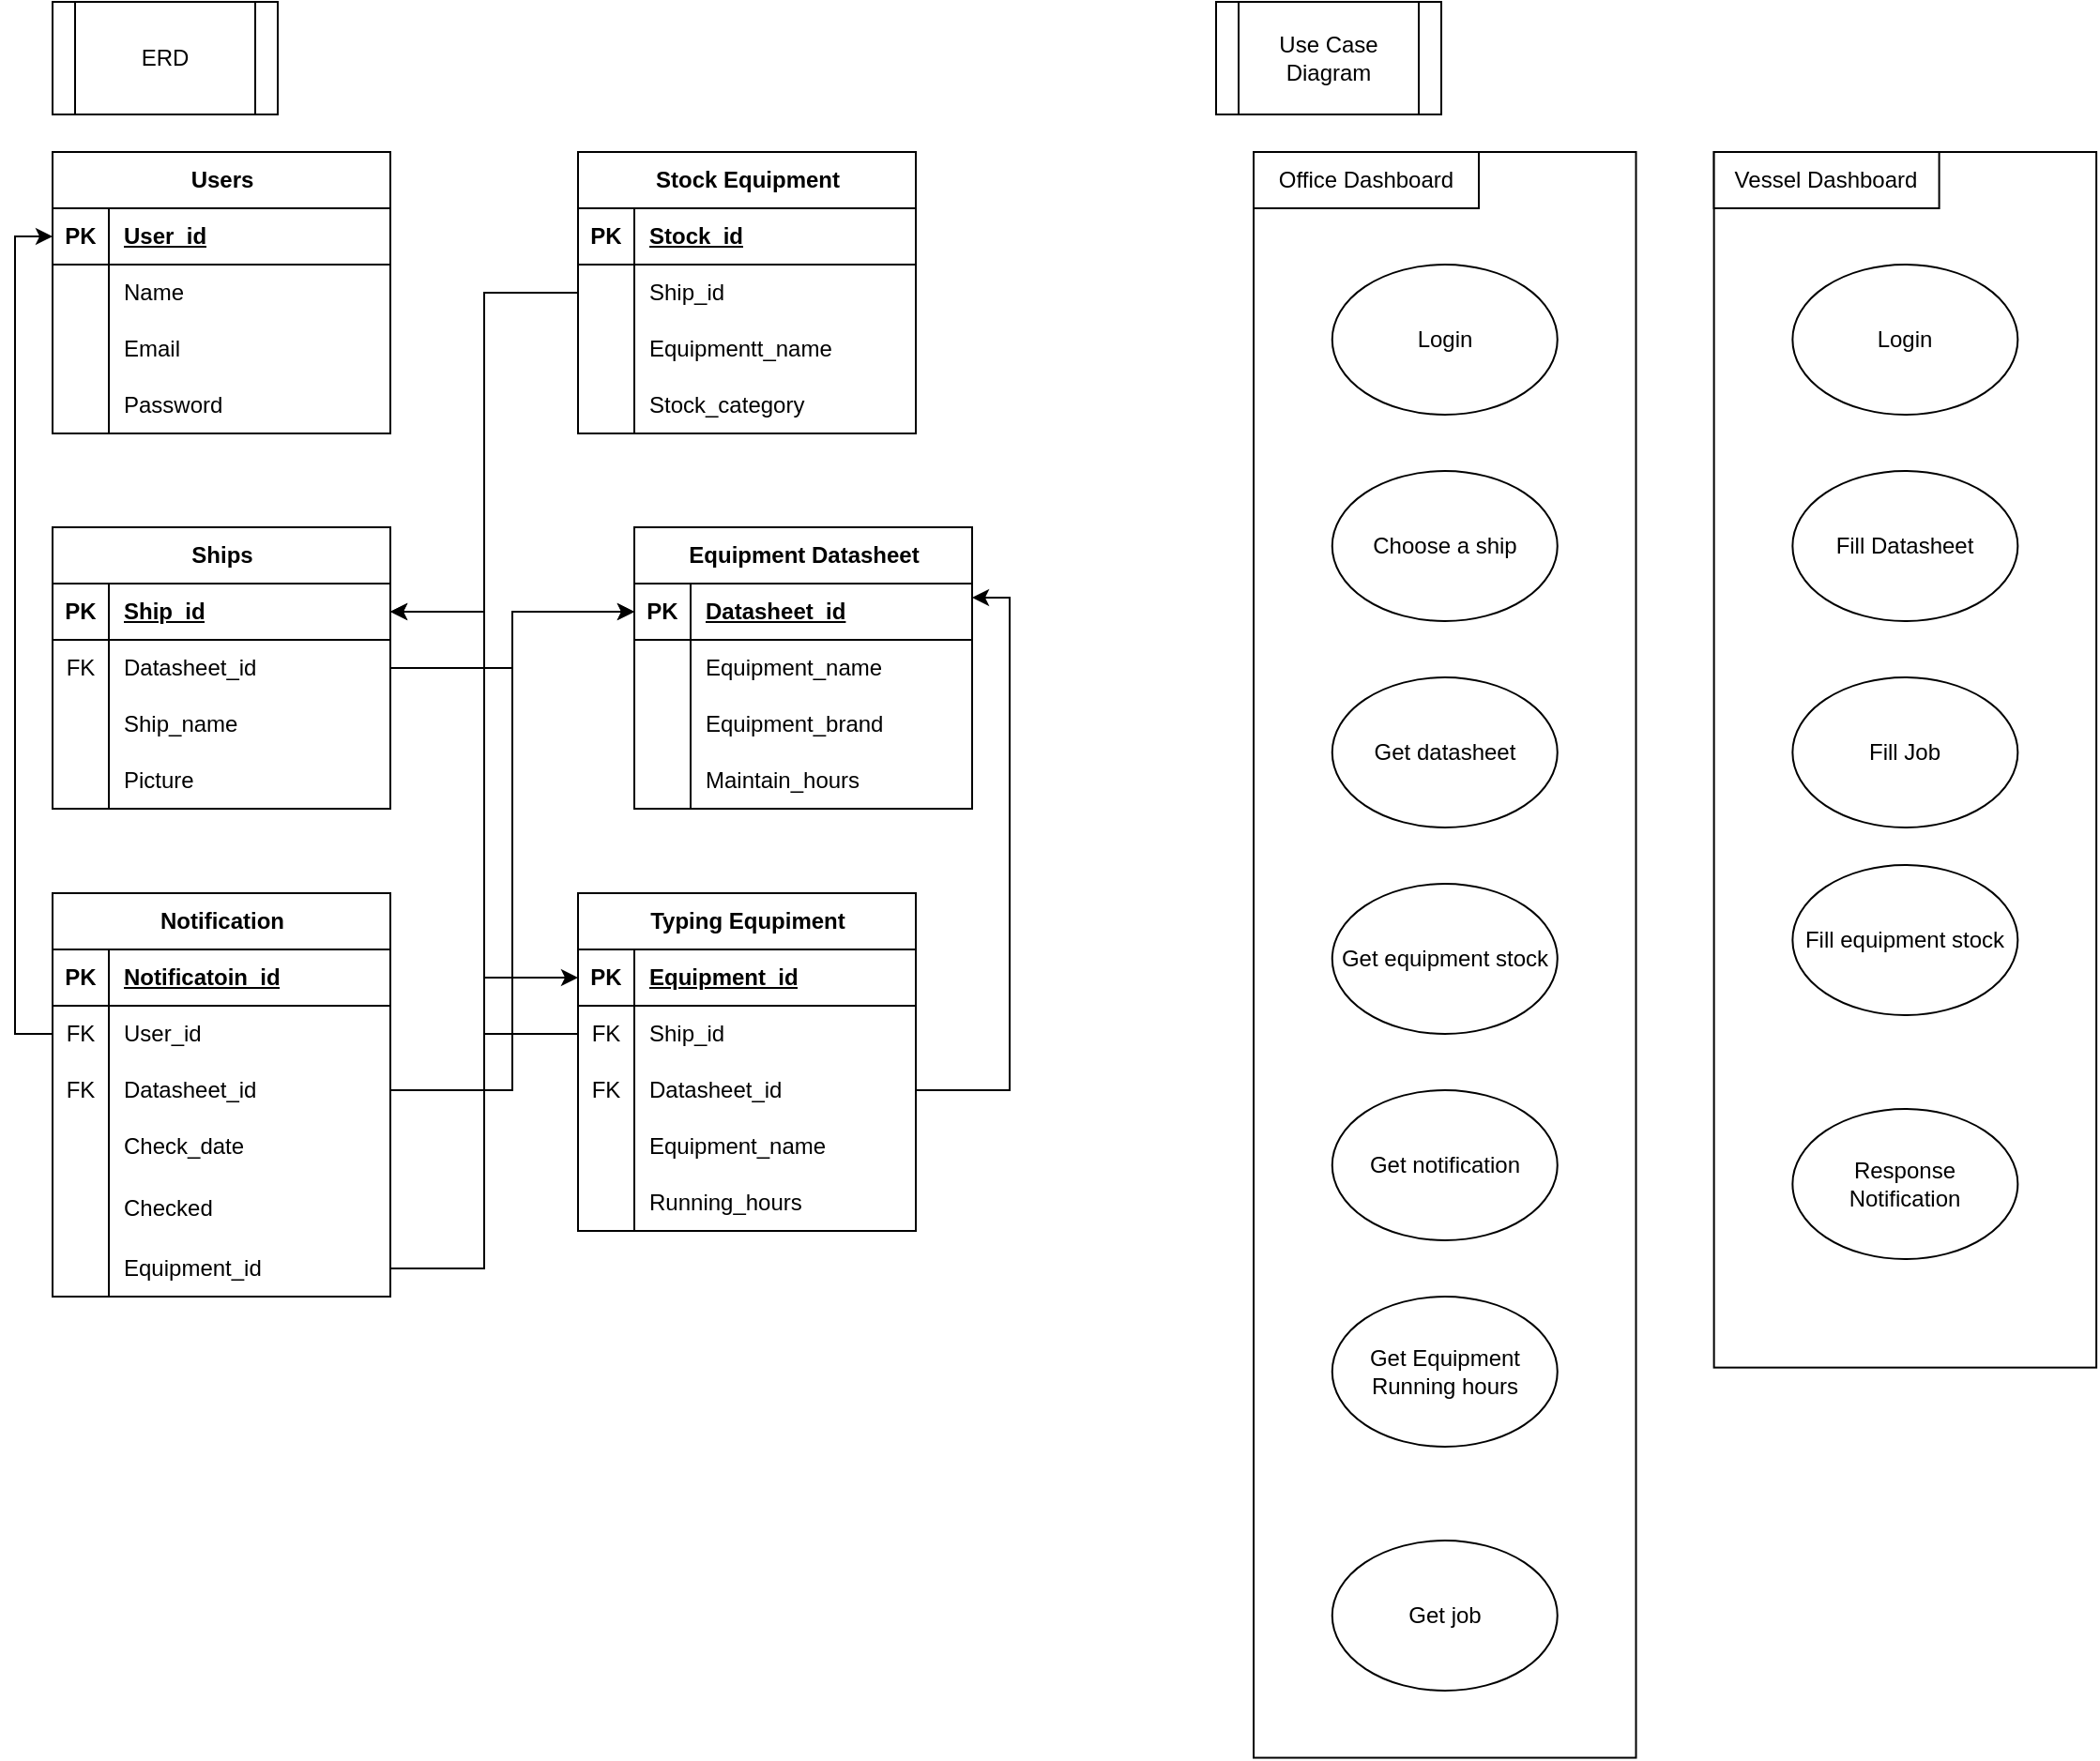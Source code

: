 <mxfile version="21.0.6" type="github">
  <diagram name="Page-1" id="IQjWWA55hHG1mAubiXNH">
    <mxGraphModel dx="1750" dy="955" grid="1" gridSize="10" guides="1" tooltips="1" connect="1" arrows="1" fold="1" page="1" pageScale="1" pageWidth="850" pageHeight="1100" math="0" shadow="0">
      <root>
        <mxCell id="0" />
        <mxCell id="1" parent="0" />
        <mxCell id="n0I2KeOokjYdzTyxzi5v-180" value="" style="rounded=0;whiteSpace=wrap;html=1;rotation=90;" vertex="1" parent="1">
          <mxGeometry x="394" y="406.01" width="855.77" height="203.75" as="geometry" />
        </mxCell>
        <mxCell id="n0I2KeOokjYdzTyxzi5v-2" value="Equipment Datasheet" style="shape=table;startSize=30;container=1;collapsible=1;childLayout=tableLayout;fixedRows=1;rowLines=0;fontStyle=1;align=center;resizeLast=1;html=1;" vertex="1" parent="1">
          <mxGeometry x="390" y="280" width="180" height="150" as="geometry" />
        </mxCell>
        <mxCell id="n0I2KeOokjYdzTyxzi5v-3" value="" style="shape=tableRow;horizontal=0;startSize=0;swimlaneHead=0;swimlaneBody=0;fillColor=none;collapsible=0;dropTarget=0;points=[[0,0.5],[1,0.5]];portConstraint=eastwest;top=0;left=0;right=0;bottom=1;" vertex="1" parent="n0I2KeOokjYdzTyxzi5v-2">
          <mxGeometry y="30" width="180" height="30" as="geometry" />
        </mxCell>
        <mxCell id="n0I2KeOokjYdzTyxzi5v-4" value="PK" style="shape=partialRectangle;connectable=0;fillColor=none;top=0;left=0;bottom=0;right=0;fontStyle=1;overflow=hidden;whiteSpace=wrap;html=1;" vertex="1" parent="n0I2KeOokjYdzTyxzi5v-3">
          <mxGeometry width="30" height="30" as="geometry">
            <mxRectangle width="30" height="30" as="alternateBounds" />
          </mxGeometry>
        </mxCell>
        <mxCell id="n0I2KeOokjYdzTyxzi5v-5" value="Datasheet_id" style="shape=partialRectangle;connectable=0;fillColor=none;top=0;left=0;bottom=0;right=0;align=left;spacingLeft=6;fontStyle=5;overflow=hidden;whiteSpace=wrap;html=1;" vertex="1" parent="n0I2KeOokjYdzTyxzi5v-3">
          <mxGeometry x="30" width="150" height="30" as="geometry">
            <mxRectangle width="150" height="30" as="alternateBounds" />
          </mxGeometry>
        </mxCell>
        <mxCell id="n0I2KeOokjYdzTyxzi5v-9" value="" style="shape=tableRow;horizontal=0;startSize=0;swimlaneHead=0;swimlaneBody=0;fillColor=none;collapsible=0;dropTarget=0;points=[[0,0.5],[1,0.5]];portConstraint=eastwest;top=0;left=0;right=0;bottom=0;" vertex="1" parent="n0I2KeOokjYdzTyxzi5v-2">
          <mxGeometry y="60" width="180" height="30" as="geometry" />
        </mxCell>
        <mxCell id="n0I2KeOokjYdzTyxzi5v-10" value="" style="shape=partialRectangle;connectable=0;fillColor=none;top=0;left=0;bottom=0;right=0;editable=1;overflow=hidden;whiteSpace=wrap;html=1;" vertex="1" parent="n0I2KeOokjYdzTyxzi5v-9">
          <mxGeometry width="30" height="30" as="geometry">
            <mxRectangle width="30" height="30" as="alternateBounds" />
          </mxGeometry>
        </mxCell>
        <mxCell id="n0I2KeOokjYdzTyxzi5v-11" value="Equipment_name" style="shape=partialRectangle;connectable=0;fillColor=none;top=0;left=0;bottom=0;right=0;align=left;spacingLeft=6;overflow=hidden;whiteSpace=wrap;html=1;" vertex="1" parent="n0I2KeOokjYdzTyxzi5v-9">
          <mxGeometry x="30" width="150" height="30" as="geometry">
            <mxRectangle width="150" height="30" as="alternateBounds" />
          </mxGeometry>
        </mxCell>
        <mxCell id="n0I2KeOokjYdzTyxzi5v-6" value="" style="shape=tableRow;horizontal=0;startSize=0;swimlaneHead=0;swimlaneBody=0;fillColor=none;collapsible=0;dropTarget=0;points=[[0,0.5],[1,0.5]];portConstraint=eastwest;top=0;left=0;right=0;bottom=0;" vertex="1" parent="n0I2KeOokjYdzTyxzi5v-2">
          <mxGeometry y="90" width="180" height="30" as="geometry" />
        </mxCell>
        <mxCell id="n0I2KeOokjYdzTyxzi5v-7" value="" style="shape=partialRectangle;connectable=0;fillColor=none;top=0;left=0;bottom=0;right=0;editable=1;overflow=hidden;whiteSpace=wrap;html=1;" vertex="1" parent="n0I2KeOokjYdzTyxzi5v-6">
          <mxGeometry width="30" height="30" as="geometry">
            <mxRectangle width="30" height="30" as="alternateBounds" />
          </mxGeometry>
        </mxCell>
        <mxCell id="n0I2KeOokjYdzTyxzi5v-8" value="Equipment_brand" style="shape=partialRectangle;connectable=0;fillColor=none;top=0;left=0;bottom=0;right=0;align=left;spacingLeft=6;overflow=hidden;whiteSpace=wrap;html=1;" vertex="1" parent="n0I2KeOokjYdzTyxzi5v-6">
          <mxGeometry x="30" width="150" height="30" as="geometry">
            <mxRectangle width="150" height="30" as="alternateBounds" />
          </mxGeometry>
        </mxCell>
        <mxCell id="n0I2KeOokjYdzTyxzi5v-12" value="" style="shape=tableRow;horizontal=0;startSize=0;swimlaneHead=0;swimlaneBody=0;fillColor=none;collapsible=0;dropTarget=0;points=[[0,0.5],[1,0.5]];portConstraint=eastwest;top=0;left=0;right=0;bottom=0;" vertex="1" parent="n0I2KeOokjYdzTyxzi5v-2">
          <mxGeometry y="120" width="180" height="30" as="geometry" />
        </mxCell>
        <mxCell id="n0I2KeOokjYdzTyxzi5v-13" value="" style="shape=partialRectangle;connectable=0;fillColor=none;top=0;left=0;bottom=0;right=0;editable=1;overflow=hidden;whiteSpace=wrap;html=1;" vertex="1" parent="n0I2KeOokjYdzTyxzi5v-12">
          <mxGeometry width="30" height="30" as="geometry">
            <mxRectangle width="30" height="30" as="alternateBounds" />
          </mxGeometry>
        </mxCell>
        <mxCell id="n0I2KeOokjYdzTyxzi5v-14" value="Maintain_hours" style="shape=partialRectangle;connectable=0;fillColor=none;top=0;left=0;bottom=0;right=0;align=left;spacingLeft=6;overflow=hidden;whiteSpace=wrap;html=1;" vertex="1" parent="n0I2KeOokjYdzTyxzi5v-12">
          <mxGeometry x="30" width="150" height="30" as="geometry">
            <mxRectangle width="150" height="30" as="alternateBounds" />
          </mxGeometry>
        </mxCell>
        <mxCell id="n0I2KeOokjYdzTyxzi5v-15" value="Users" style="shape=table;startSize=30;container=1;collapsible=1;childLayout=tableLayout;fixedRows=1;rowLines=0;fontStyle=1;align=center;resizeLast=1;html=1;" vertex="1" parent="1">
          <mxGeometry x="80" y="80" width="180" height="150" as="geometry" />
        </mxCell>
        <mxCell id="n0I2KeOokjYdzTyxzi5v-16" value="" style="shape=tableRow;horizontal=0;startSize=0;swimlaneHead=0;swimlaneBody=0;fillColor=none;collapsible=0;dropTarget=0;points=[[0,0.5],[1,0.5]];portConstraint=eastwest;top=0;left=0;right=0;bottom=1;" vertex="1" parent="n0I2KeOokjYdzTyxzi5v-15">
          <mxGeometry y="30" width="180" height="30" as="geometry" />
        </mxCell>
        <mxCell id="n0I2KeOokjYdzTyxzi5v-17" value="PK" style="shape=partialRectangle;connectable=0;fillColor=none;top=0;left=0;bottom=0;right=0;fontStyle=1;overflow=hidden;whiteSpace=wrap;html=1;" vertex="1" parent="n0I2KeOokjYdzTyxzi5v-16">
          <mxGeometry width="30" height="30" as="geometry">
            <mxRectangle width="30" height="30" as="alternateBounds" />
          </mxGeometry>
        </mxCell>
        <mxCell id="n0I2KeOokjYdzTyxzi5v-18" value="User_id" style="shape=partialRectangle;connectable=0;fillColor=none;top=0;left=0;bottom=0;right=0;align=left;spacingLeft=6;fontStyle=5;overflow=hidden;whiteSpace=wrap;html=1;" vertex="1" parent="n0I2KeOokjYdzTyxzi5v-16">
          <mxGeometry x="30" width="150" height="30" as="geometry">
            <mxRectangle width="150" height="30" as="alternateBounds" />
          </mxGeometry>
        </mxCell>
        <mxCell id="n0I2KeOokjYdzTyxzi5v-19" value="" style="shape=tableRow;horizontal=0;startSize=0;swimlaneHead=0;swimlaneBody=0;fillColor=none;collapsible=0;dropTarget=0;points=[[0,0.5],[1,0.5]];portConstraint=eastwest;top=0;left=0;right=0;bottom=0;" vertex="1" parent="n0I2KeOokjYdzTyxzi5v-15">
          <mxGeometry y="60" width="180" height="30" as="geometry" />
        </mxCell>
        <mxCell id="n0I2KeOokjYdzTyxzi5v-20" value="" style="shape=partialRectangle;connectable=0;fillColor=none;top=0;left=0;bottom=0;right=0;editable=1;overflow=hidden;whiteSpace=wrap;html=1;" vertex="1" parent="n0I2KeOokjYdzTyxzi5v-19">
          <mxGeometry width="30" height="30" as="geometry">
            <mxRectangle width="30" height="30" as="alternateBounds" />
          </mxGeometry>
        </mxCell>
        <mxCell id="n0I2KeOokjYdzTyxzi5v-21" value="Name" style="shape=partialRectangle;connectable=0;fillColor=none;top=0;left=0;bottom=0;right=0;align=left;spacingLeft=6;overflow=hidden;whiteSpace=wrap;html=1;" vertex="1" parent="n0I2KeOokjYdzTyxzi5v-19">
          <mxGeometry x="30" width="150" height="30" as="geometry">
            <mxRectangle width="150" height="30" as="alternateBounds" />
          </mxGeometry>
        </mxCell>
        <mxCell id="n0I2KeOokjYdzTyxzi5v-22" value="" style="shape=tableRow;horizontal=0;startSize=0;swimlaneHead=0;swimlaneBody=0;fillColor=none;collapsible=0;dropTarget=0;points=[[0,0.5],[1,0.5]];portConstraint=eastwest;top=0;left=0;right=0;bottom=0;" vertex="1" parent="n0I2KeOokjYdzTyxzi5v-15">
          <mxGeometry y="90" width="180" height="30" as="geometry" />
        </mxCell>
        <mxCell id="n0I2KeOokjYdzTyxzi5v-23" value="" style="shape=partialRectangle;connectable=0;fillColor=none;top=0;left=0;bottom=0;right=0;editable=1;overflow=hidden;whiteSpace=wrap;html=1;" vertex="1" parent="n0I2KeOokjYdzTyxzi5v-22">
          <mxGeometry width="30" height="30" as="geometry">
            <mxRectangle width="30" height="30" as="alternateBounds" />
          </mxGeometry>
        </mxCell>
        <mxCell id="n0I2KeOokjYdzTyxzi5v-24" value="Email" style="shape=partialRectangle;connectable=0;fillColor=none;top=0;left=0;bottom=0;right=0;align=left;spacingLeft=6;overflow=hidden;whiteSpace=wrap;html=1;" vertex="1" parent="n0I2KeOokjYdzTyxzi5v-22">
          <mxGeometry x="30" width="150" height="30" as="geometry">
            <mxRectangle width="150" height="30" as="alternateBounds" />
          </mxGeometry>
        </mxCell>
        <mxCell id="n0I2KeOokjYdzTyxzi5v-25" value="" style="shape=tableRow;horizontal=0;startSize=0;swimlaneHead=0;swimlaneBody=0;fillColor=none;collapsible=0;dropTarget=0;points=[[0,0.5],[1,0.5]];portConstraint=eastwest;top=0;left=0;right=0;bottom=0;" vertex="1" parent="n0I2KeOokjYdzTyxzi5v-15">
          <mxGeometry y="120" width="180" height="30" as="geometry" />
        </mxCell>
        <mxCell id="n0I2KeOokjYdzTyxzi5v-26" value="" style="shape=partialRectangle;connectable=0;fillColor=none;top=0;left=0;bottom=0;right=0;editable=1;overflow=hidden;whiteSpace=wrap;html=1;" vertex="1" parent="n0I2KeOokjYdzTyxzi5v-25">
          <mxGeometry width="30" height="30" as="geometry">
            <mxRectangle width="30" height="30" as="alternateBounds" />
          </mxGeometry>
        </mxCell>
        <mxCell id="n0I2KeOokjYdzTyxzi5v-27" value="Password" style="shape=partialRectangle;connectable=0;fillColor=none;top=0;left=0;bottom=0;right=0;align=left;spacingLeft=6;overflow=hidden;whiteSpace=wrap;html=1;" vertex="1" parent="n0I2KeOokjYdzTyxzi5v-25">
          <mxGeometry x="30" width="150" height="30" as="geometry">
            <mxRectangle width="150" height="30" as="alternateBounds" />
          </mxGeometry>
        </mxCell>
        <mxCell id="n0I2KeOokjYdzTyxzi5v-28" value="Ships" style="shape=table;startSize=30;container=1;collapsible=1;childLayout=tableLayout;fixedRows=1;rowLines=0;fontStyle=1;align=center;resizeLast=1;html=1;" vertex="1" parent="1">
          <mxGeometry x="80" y="280" width="180" height="150" as="geometry" />
        </mxCell>
        <mxCell id="n0I2KeOokjYdzTyxzi5v-29" value="" style="shape=tableRow;horizontal=0;startSize=0;swimlaneHead=0;swimlaneBody=0;fillColor=none;collapsible=0;dropTarget=0;points=[[0,0.5],[1,0.5]];portConstraint=eastwest;top=0;left=0;right=0;bottom=1;" vertex="1" parent="n0I2KeOokjYdzTyxzi5v-28">
          <mxGeometry y="30" width="180" height="30" as="geometry" />
        </mxCell>
        <mxCell id="n0I2KeOokjYdzTyxzi5v-30" value="PK" style="shape=partialRectangle;connectable=0;fillColor=none;top=0;left=0;bottom=0;right=0;fontStyle=1;overflow=hidden;whiteSpace=wrap;html=1;" vertex="1" parent="n0I2KeOokjYdzTyxzi5v-29">
          <mxGeometry width="30" height="30" as="geometry">
            <mxRectangle width="30" height="30" as="alternateBounds" />
          </mxGeometry>
        </mxCell>
        <mxCell id="n0I2KeOokjYdzTyxzi5v-31" value="Ship_id" style="shape=partialRectangle;connectable=0;fillColor=none;top=0;left=0;bottom=0;right=0;align=left;spacingLeft=6;fontStyle=5;overflow=hidden;whiteSpace=wrap;html=1;" vertex="1" parent="n0I2KeOokjYdzTyxzi5v-29">
          <mxGeometry x="30" width="150" height="30" as="geometry">
            <mxRectangle width="150" height="30" as="alternateBounds" />
          </mxGeometry>
        </mxCell>
        <mxCell id="n0I2KeOokjYdzTyxzi5v-35" value="" style="shape=tableRow;horizontal=0;startSize=0;swimlaneHead=0;swimlaneBody=0;fillColor=none;collapsible=0;dropTarget=0;points=[[0,0.5],[1,0.5]];portConstraint=eastwest;top=0;left=0;right=0;bottom=0;" vertex="1" parent="n0I2KeOokjYdzTyxzi5v-28">
          <mxGeometry y="60" width="180" height="30" as="geometry" />
        </mxCell>
        <mxCell id="n0I2KeOokjYdzTyxzi5v-36" value="FK" style="shape=partialRectangle;connectable=0;fillColor=none;top=0;left=0;bottom=0;right=0;editable=1;overflow=hidden;whiteSpace=wrap;html=1;" vertex="1" parent="n0I2KeOokjYdzTyxzi5v-35">
          <mxGeometry width="30" height="30" as="geometry">
            <mxRectangle width="30" height="30" as="alternateBounds" />
          </mxGeometry>
        </mxCell>
        <mxCell id="n0I2KeOokjYdzTyxzi5v-37" value="Datasheet_id" style="shape=partialRectangle;connectable=0;fillColor=none;top=0;left=0;bottom=0;right=0;align=left;spacingLeft=6;overflow=hidden;whiteSpace=wrap;html=1;" vertex="1" parent="n0I2KeOokjYdzTyxzi5v-35">
          <mxGeometry x="30" width="150" height="30" as="geometry">
            <mxRectangle width="150" height="30" as="alternateBounds" />
          </mxGeometry>
        </mxCell>
        <mxCell id="n0I2KeOokjYdzTyxzi5v-32" value="" style="shape=tableRow;horizontal=0;startSize=0;swimlaneHead=0;swimlaneBody=0;fillColor=none;collapsible=0;dropTarget=0;points=[[0,0.5],[1,0.5]];portConstraint=eastwest;top=0;left=0;right=0;bottom=0;" vertex="1" parent="n0I2KeOokjYdzTyxzi5v-28">
          <mxGeometry y="90" width="180" height="30" as="geometry" />
        </mxCell>
        <mxCell id="n0I2KeOokjYdzTyxzi5v-33" value="" style="shape=partialRectangle;connectable=0;fillColor=none;top=0;left=0;bottom=0;right=0;editable=1;overflow=hidden;whiteSpace=wrap;html=1;" vertex="1" parent="n0I2KeOokjYdzTyxzi5v-32">
          <mxGeometry width="30" height="30" as="geometry">
            <mxRectangle width="30" height="30" as="alternateBounds" />
          </mxGeometry>
        </mxCell>
        <mxCell id="n0I2KeOokjYdzTyxzi5v-34" value="Ship_name" style="shape=partialRectangle;connectable=0;fillColor=none;top=0;left=0;bottom=0;right=0;align=left;spacingLeft=6;overflow=hidden;whiteSpace=wrap;html=1;" vertex="1" parent="n0I2KeOokjYdzTyxzi5v-32">
          <mxGeometry x="30" width="150" height="30" as="geometry">
            <mxRectangle width="150" height="30" as="alternateBounds" />
          </mxGeometry>
        </mxCell>
        <mxCell id="n0I2KeOokjYdzTyxzi5v-38" value="" style="shape=tableRow;horizontal=0;startSize=0;swimlaneHead=0;swimlaneBody=0;fillColor=none;collapsible=0;dropTarget=0;points=[[0,0.5],[1,0.5]];portConstraint=eastwest;top=0;left=0;right=0;bottom=0;" vertex="1" parent="n0I2KeOokjYdzTyxzi5v-28">
          <mxGeometry y="120" width="180" height="30" as="geometry" />
        </mxCell>
        <mxCell id="n0I2KeOokjYdzTyxzi5v-39" value="" style="shape=partialRectangle;connectable=0;fillColor=none;top=0;left=0;bottom=0;right=0;editable=1;overflow=hidden;whiteSpace=wrap;html=1;" vertex="1" parent="n0I2KeOokjYdzTyxzi5v-38">
          <mxGeometry width="30" height="30" as="geometry">
            <mxRectangle width="30" height="30" as="alternateBounds" />
          </mxGeometry>
        </mxCell>
        <mxCell id="n0I2KeOokjYdzTyxzi5v-40" value="Picture" style="shape=partialRectangle;connectable=0;fillColor=none;top=0;left=0;bottom=0;right=0;align=left;spacingLeft=6;overflow=hidden;whiteSpace=wrap;html=1;" vertex="1" parent="n0I2KeOokjYdzTyxzi5v-38">
          <mxGeometry x="30" width="150" height="30" as="geometry">
            <mxRectangle width="150" height="30" as="alternateBounds" />
          </mxGeometry>
        </mxCell>
        <mxCell id="n0I2KeOokjYdzTyxzi5v-41" value="Stock Equipment" style="shape=table;startSize=30;container=1;collapsible=1;childLayout=tableLayout;fixedRows=1;rowLines=0;fontStyle=1;align=center;resizeLast=1;html=1;" vertex="1" parent="1">
          <mxGeometry x="360" y="80" width="180" height="150" as="geometry" />
        </mxCell>
        <mxCell id="n0I2KeOokjYdzTyxzi5v-42" value="" style="shape=tableRow;horizontal=0;startSize=0;swimlaneHead=0;swimlaneBody=0;fillColor=none;collapsible=0;dropTarget=0;points=[[0,0.5],[1,0.5]];portConstraint=eastwest;top=0;left=0;right=0;bottom=1;" vertex="1" parent="n0I2KeOokjYdzTyxzi5v-41">
          <mxGeometry y="30" width="180" height="30" as="geometry" />
        </mxCell>
        <mxCell id="n0I2KeOokjYdzTyxzi5v-43" value="PK" style="shape=partialRectangle;connectable=0;fillColor=none;top=0;left=0;bottom=0;right=0;fontStyle=1;overflow=hidden;whiteSpace=wrap;html=1;" vertex="1" parent="n0I2KeOokjYdzTyxzi5v-42">
          <mxGeometry width="30" height="30" as="geometry">
            <mxRectangle width="30" height="30" as="alternateBounds" />
          </mxGeometry>
        </mxCell>
        <mxCell id="n0I2KeOokjYdzTyxzi5v-44" value="Stock_id" style="shape=partialRectangle;connectable=0;fillColor=none;top=0;left=0;bottom=0;right=0;align=left;spacingLeft=6;fontStyle=5;overflow=hidden;whiteSpace=wrap;html=1;" vertex="1" parent="n0I2KeOokjYdzTyxzi5v-42">
          <mxGeometry x="30" width="150" height="30" as="geometry">
            <mxRectangle width="150" height="30" as="alternateBounds" />
          </mxGeometry>
        </mxCell>
        <mxCell id="n0I2KeOokjYdzTyxzi5v-45" value="" style="shape=tableRow;horizontal=0;startSize=0;swimlaneHead=0;swimlaneBody=0;fillColor=none;collapsible=0;dropTarget=0;points=[[0,0.5],[1,0.5]];portConstraint=eastwest;top=0;left=0;right=0;bottom=0;" vertex="1" parent="n0I2KeOokjYdzTyxzi5v-41">
          <mxGeometry y="60" width="180" height="30" as="geometry" />
        </mxCell>
        <mxCell id="n0I2KeOokjYdzTyxzi5v-46" value="" style="shape=partialRectangle;connectable=0;fillColor=none;top=0;left=0;bottom=0;right=0;editable=1;overflow=hidden;whiteSpace=wrap;html=1;" vertex="1" parent="n0I2KeOokjYdzTyxzi5v-45">
          <mxGeometry width="30" height="30" as="geometry">
            <mxRectangle width="30" height="30" as="alternateBounds" />
          </mxGeometry>
        </mxCell>
        <mxCell id="n0I2KeOokjYdzTyxzi5v-47" value="Ship_id" style="shape=partialRectangle;connectable=0;fillColor=none;top=0;left=0;bottom=0;right=0;align=left;spacingLeft=6;overflow=hidden;whiteSpace=wrap;html=1;" vertex="1" parent="n0I2KeOokjYdzTyxzi5v-45">
          <mxGeometry x="30" width="150" height="30" as="geometry">
            <mxRectangle width="150" height="30" as="alternateBounds" />
          </mxGeometry>
        </mxCell>
        <mxCell id="n0I2KeOokjYdzTyxzi5v-48" value="" style="shape=tableRow;horizontal=0;startSize=0;swimlaneHead=0;swimlaneBody=0;fillColor=none;collapsible=0;dropTarget=0;points=[[0,0.5],[1,0.5]];portConstraint=eastwest;top=0;left=0;right=0;bottom=0;" vertex="1" parent="n0I2KeOokjYdzTyxzi5v-41">
          <mxGeometry y="90" width="180" height="30" as="geometry" />
        </mxCell>
        <mxCell id="n0I2KeOokjYdzTyxzi5v-49" value="" style="shape=partialRectangle;connectable=0;fillColor=none;top=0;left=0;bottom=0;right=0;editable=1;overflow=hidden;whiteSpace=wrap;html=1;" vertex="1" parent="n0I2KeOokjYdzTyxzi5v-48">
          <mxGeometry width="30" height="30" as="geometry">
            <mxRectangle width="30" height="30" as="alternateBounds" />
          </mxGeometry>
        </mxCell>
        <mxCell id="n0I2KeOokjYdzTyxzi5v-50" value="Equipmentt_name" style="shape=partialRectangle;connectable=0;fillColor=none;top=0;left=0;bottom=0;right=0;align=left;spacingLeft=6;overflow=hidden;whiteSpace=wrap;html=1;" vertex="1" parent="n0I2KeOokjYdzTyxzi5v-48">
          <mxGeometry x="30" width="150" height="30" as="geometry">
            <mxRectangle width="150" height="30" as="alternateBounds" />
          </mxGeometry>
        </mxCell>
        <mxCell id="n0I2KeOokjYdzTyxzi5v-51" value="" style="shape=tableRow;horizontal=0;startSize=0;swimlaneHead=0;swimlaneBody=0;fillColor=none;collapsible=0;dropTarget=0;points=[[0,0.5],[1,0.5]];portConstraint=eastwest;top=0;left=0;right=0;bottom=0;" vertex="1" parent="n0I2KeOokjYdzTyxzi5v-41">
          <mxGeometry y="120" width="180" height="30" as="geometry" />
        </mxCell>
        <mxCell id="n0I2KeOokjYdzTyxzi5v-52" value="" style="shape=partialRectangle;connectable=0;fillColor=none;top=0;left=0;bottom=0;right=0;editable=1;overflow=hidden;whiteSpace=wrap;html=1;" vertex="1" parent="n0I2KeOokjYdzTyxzi5v-51">
          <mxGeometry width="30" height="30" as="geometry">
            <mxRectangle width="30" height="30" as="alternateBounds" />
          </mxGeometry>
        </mxCell>
        <mxCell id="n0I2KeOokjYdzTyxzi5v-53" value="Stock_category" style="shape=partialRectangle;connectable=0;fillColor=none;top=0;left=0;bottom=0;right=0;align=left;spacingLeft=6;overflow=hidden;whiteSpace=wrap;html=1;" vertex="1" parent="n0I2KeOokjYdzTyxzi5v-51">
          <mxGeometry x="30" width="150" height="30" as="geometry">
            <mxRectangle width="150" height="30" as="alternateBounds" />
          </mxGeometry>
        </mxCell>
        <mxCell id="n0I2KeOokjYdzTyxzi5v-54" value="Notification" style="shape=table;startSize=30;container=1;collapsible=1;childLayout=tableLayout;fixedRows=1;rowLines=0;fontStyle=1;align=center;resizeLast=1;html=1;" vertex="1" parent="1">
          <mxGeometry x="80" y="475" width="180" height="215" as="geometry" />
        </mxCell>
        <mxCell id="n0I2KeOokjYdzTyxzi5v-55" value="" style="shape=tableRow;horizontal=0;startSize=0;swimlaneHead=0;swimlaneBody=0;fillColor=none;collapsible=0;dropTarget=0;points=[[0,0.5],[1,0.5]];portConstraint=eastwest;top=0;left=0;right=0;bottom=1;" vertex="1" parent="n0I2KeOokjYdzTyxzi5v-54">
          <mxGeometry y="30" width="180" height="30" as="geometry" />
        </mxCell>
        <mxCell id="n0I2KeOokjYdzTyxzi5v-56" value="PK" style="shape=partialRectangle;connectable=0;fillColor=none;top=0;left=0;bottom=0;right=0;fontStyle=1;overflow=hidden;whiteSpace=wrap;html=1;" vertex="1" parent="n0I2KeOokjYdzTyxzi5v-55">
          <mxGeometry width="30" height="30" as="geometry">
            <mxRectangle width="30" height="30" as="alternateBounds" />
          </mxGeometry>
        </mxCell>
        <mxCell id="n0I2KeOokjYdzTyxzi5v-57" value="Notificatoin_id" style="shape=partialRectangle;connectable=0;fillColor=none;top=0;left=0;bottom=0;right=0;align=left;spacingLeft=6;fontStyle=5;overflow=hidden;whiteSpace=wrap;html=1;" vertex="1" parent="n0I2KeOokjYdzTyxzi5v-55">
          <mxGeometry x="30" width="150" height="30" as="geometry">
            <mxRectangle width="150" height="30" as="alternateBounds" />
          </mxGeometry>
        </mxCell>
        <mxCell id="n0I2KeOokjYdzTyxzi5v-64" value="" style="shape=tableRow;horizontal=0;startSize=0;swimlaneHead=0;swimlaneBody=0;fillColor=none;collapsible=0;dropTarget=0;points=[[0,0.5],[1,0.5]];portConstraint=eastwest;top=0;left=0;right=0;bottom=0;" vertex="1" parent="n0I2KeOokjYdzTyxzi5v-54">
          <mxGeometry y="60" width="180" height="30" as="geometry" />
        </mxCell>
        <mxCell id="n0I2KeOokjYdzTyxzi5v-65" value="FK" style="shape=partialRectangle;connectable=0;fillColor=none;top=0;left=0;bottom=0;right=0;editable=1;overflow=hidden;whiteSpace=wrap;html=1;" vertex="1" parent="n0I2KeOokjYdzTyxzi5v-64">
          <mxGeometry width="30" height="30" as="geometry">
            <mxRectangle width="30" height="30" as="alternateBounds" />
          </mxGeometry>
        </mxCell>
        <mxCell id="n0I2KeOokjYdzTyxzi5v-66" value="User_id" style="shape=partialRectangle;connectable=0;fillColor=none;top=0;left=0;bottom=0;right=0;align=left;spacingLeft=6;overflow=hidden;whiteSpace=wrap;html=1;" vertex="1" parent="n0I2KeOokjYdzTyxzi5v-64">
          <mxGeometry x="30" width="150" height="30" as="geometry">
            <mxRectangle width="150" height="30" as="alternateBounds" />
          </mxGeometry>
        </mxCell>
        <mxCell id="n0I2KeOokjYdzTyxzi5v-126" value="" style="shape=tableRow;horizontal=0;startSize=0;swimlaneHead=0;swimlaneBody=0;fillColor=none;collapsible=0;dropTarget=0;points=[[0,0.5],[1,0.5]];portConstraint=eastwest;top=0;left=0;right=0;bottom=0;" vertex="1" parent="n0I2KeOokjYdzTyxzi5v-54">
          <mxGeometry y="90" width="180" height="30" as="geometry" />
        </mxCell>
        <mxCell id="n0I2KeOokjYdzTyxzi5v-127" value="FK" style="shape=partialRectangle;connectable=0;fillColor=none;top=0;left=0;bottom=0;right=0;editable=1;overflow=hidden;whiteSpace=wrap;html=1;" vertex="1" parent="n0I2KeOokjYdzTyxzi5v-126">
          <mxGeometry width="30" height="30" as="geometry">
            <mxRectangle width="30" height="30" as="alternateBounds" />
          </mxGeometry>
        </mxCell>
        <mxCell id="n0I2KeOokjYdzTyxzi5v-128" value="Datasheet_id" style="shape=partialRectangle;connectable=0;fillColor=none;top=0;left=0;bottom=0;right=0;align=left;spacingLeft=6;overflow=hidden;whiteSpace=wrap;html=1;" vertex="1" parent="n0I2KeOokjYdzTyxzi5v-126">
          <mxGeometry x="30" width="150" height="30" as="geometry">
            <mxRectangle width="150" height="30" as="alternateBounds" />
          </mxGeometry>
        </mxCell>
        <mxCell id="n0I2KeOokjYdzTyxzi5v-61" value="" style="shape=tableRow;horizontal=0;startSize=0;swimlaneHead=0;swimlaneBody=0;fillColor=none;collapsible=0;dropTarget=0;points=[[0,0.5],[1,0.5]];portConstraint=eastwest;top=0;left=0;right=0;bottom=0;" vertex="1" parent="n0I2KeOokjYdzTyxzi5v-54">
          <mxGeometry y="120" width="180" height="30" as="geometry" />
        </mxCell>
        <mxCell id="n0I2KeOokjYdzTyxzi5v-62" value="" style="shape=partialRectangle;connectable=0;fillColor=none;top=0;left=0;bottom=0;right=0;editable=1;overflow=hidden;whiteSpace=wrap;html=1;" vertex="1" parent="n0I2KeOokjYdzTyxzi5v-61">
          <mxGeometry width="30" height="30" as="geometry">
            <mxRectangle width="30" height="30" as="alternateBounds" />
          </mxGeometry>
        </mxCell>
        <mxCell id="n0I2KeOokjYdzTyxzi5v-63" value="Check_date" style="shape=partialRectangle;connectable=0;fillColor=none;top=0;left=0;bottom=0;right=0;align=left;spacingLeft=6;overflow=hidden;whiteSpace=wrap;html=1;" vertex="1" parent="n0I2KeOokjYdzTyxzi5v-61">
          <mxGeometry x="30" width="150" height="30" as="geometry">
            <mxRectangle width="150" height="30" as="alternateBounds" />
          </mxGeometry>
        </mxCell>
        <mxCell id="n0I2KeOokjYdzTyxzi5v-58" value="" style="shape=tableRow;horizontal=0;startSize=0;swimlaneHead=0;swimlaneBody=0;fillColor=none;collapsible=0;dropTarget=0;points=[[0,0.5],[1,0.5]];portConstraint=eastwest;top=0;left=0;right=0;bottom=0;" vertex="1" parent="n0I2KeOokjYdzTyxzi5v-54">
          <mxGeometry y="150" width="180" height="35" as="geometry" />
        </mxCell>
        <mxCell id="n0I2KeOokjYdzTyxzi5v-59" value="" style="shape=partialRectangle;connectable=0;fillColor=none;top=0;left=0;bottom=0;right=0;editable=1;overflow=hidden;whiteSpace=wrap;html=1;" vertex="1" parent="n0I2KeOokjYdzTyxzi5v-58">
          <mxGeometry width="30" height="35" as="geometry">
            <mxRectangle width="30" height="35" as="alternateBounds" />
          </mxGeometry>
        </mxCell>
        <mxCell id="n0I2KeOokjYdzTyxzi5v-60" value="Checked" style="shape=partialRectangle;connectable=0;fillColor=none;top=0;left=0;bottom=0;right=0;align=left;spacingLeft=6;overflow=hidden;whiteSpace=wrap;html=1;" vertex="1" parent="n0I2KeOokjYdzTyxzi5v-58">
          <mxGeometry x="30" width="150" height="35" as="geometry">
            <mxRectangle width="150" height="35" as="alternateBounds" />
          </mxGeometry>
        </mxCell>
        <mxCell id="n0I2KeOokjYdzTyxzi5v-83" value="" style="shape=tableRow;horizontal=0;startSize=0;swimlaneHead=0;swimlaneBody=0;fillColor=none;collapsible=0;dropTarget=0;points=[[0,0.5],[1,0.5]];portConstraint=eastwest;top=0;left=0;right=0;bottom=0;" vertex="1" parent="n0I2KeOokjYdzTyxzi5v-54">
          <mxGeometry y="185" width="180" height="30" as="geometry" />
        </mxCell>
        <mxCell id="n0I2KeOokjYdzTyxzi5v-84" value="" style="shape=partialRectangle;connectable=0;fillColor=none;top=0;left=0;bottom=0;right=0;editable=1;overflow=hidden;whiteSpace=wrap;html=1;" vertex="1" parent="n0I2KeOokjYdzTyxzi5v-83">
          <mxGeometry width="30" height="30" as="geometry">
            <mxRectangle width="30" height="30" as="alternateBounds" />
          </mxGeometry>
        </mxCell>
        <mxCell id="n0I2KeOokjYdzTyxzi5v-85" value="Equipment_id" style="shape=partialRectangle;connectable=0;fillColor=none;top=0;left=0;bottom=0;right=0;align=left;spacingLeft=6;overflow=hidden;whiteSpace=wrap;html=1;" vertex="1" parent="n0I2KeOokjYdzTyxzi5v-83">
          <mxGeometry x="30" width="150" height="30" as="geometry">
            <mxRectangle width="150" height="30" as="alternateBounds" />
          </mxGeometry>
        </mxCell>
        <mxCell id="n0I2KeOokjYdzTyxzi5v-67" value="Typing Equpiment" style="shape=table;startSize=30;container=1;collapsible=1;childLayout=tableLayout;fixedRows=1;rowLines=0;fontStyle=1;align=center;resizeLast=1;html=1;" vertex="1" parent="1">
          <mxGeometry x="360" y="475" width="180" height="180" as="geometry" />
        </mxCell>
        <mxCell id="n0I2KeOokjYdzTyxzi5v-68" value="" style="shape=tableRow;horizontal=0;startSize=0;swimlaneHead=0;swimlaneBody=0;fillColor=none;collapsible=0;dropTarget=0;points=[[0,0.5],[1,0.5]];portConstraint=eastwest;top=0;left=0;right=0;bottom=1;" vertex="1" parent="n0I2KeOokjYdzTyxzi5v-67">
          <mxGeometry y="30" width="180" height="30" as="geometry" />
        </mxCell>
        <mxCell id="n0I2KeOokjYdzTyxzi5v-69" value="PK" style="shape=partialRectangle;connectable=0;fillColor=none;top=0;left=0;bottom=0;right=0;fontStyle=1;overflow=hidden;whiteSpace=wrap;html=1;" vertex="1" parent="n0I2KeOokjYdzTyxzi5v-68">
          <mxGeometry width="30" height="30" as="geometry">
            <mxRectangle width="30" height="30" as="alternateBounds" />
          </mxGeometry>
        </mxCell>
        <mxCell id="n0I2KeOokjYdzTyxzi5v-70" value="Equipment_id" style="shape=partialRectangle;connectable=0;fillColor=none;top=0;left=0;bottom=0;right=0;align=left;spacingLeft=6;fontStyle=5;overflow=hidden;whiteSpace=wrap;html=1;" vertex="1" parent="n0I2KeOokjYdzTyxzi5v-68">
          <mxGeometry x="30" width="150" height="30" as="geometry">
            <mxRectangle width="150" height="30" as="alternateBounds" />
          </mxGeometry>
        </mxCell>
        <mxCell id="n0I2KeOokjYdzTyxzi5v-77" value="" style="shape=tableRow;horizontal=0;startSize=0;swimlaneHead=0;swimlaneBody=0;fillColor=none;collapsible=0;dropTarget=0;points=[[0,0.5],[1,0.5]];portConstraint=eastwest;top=0;left=0;right=0;bottom=0;" vertex="1" parent="n0I2KeOokjYdzTyxzi5v-67">
          <mxGeometry y="60" width="180" height="30" as="geometry" />
        </mxCell>
        <mxCell id="n0I2KeOokjYdzTyxzi5v-78" value="FK" style="shape=partialRectangle;connectable=0;fillColor=none;top=0;left=0;bottom=0;right=0;editable=1;overflow=hidden;whiteSpace=wrap;html=1;" vertex="1" parent="n0I2KeOokjYdzTyxzi5v-77">
          <mxGeometry width="30" height="30" as="geometry">
            <mxRectangle width="30" height="30" as="alternateBounds" />
          </mxGeometry>
        </mxCell>
        <mxCell id="n0I2KeOokjYdzTyxzi5v-79" value="Ship_id" style="shape=partialRectangle;connectable=0;fillColor=none;top=0;left=0;bottom=0;right=0;align=left;spacingLeft=6;overflow=hidden;whiteSpace=wrap;html=1;" vertex="1" parent="n0I2KeOokjYdzTyxzi5v-77">
          <mxGeometry x="30" width="150" height="30" as="geometry">
            <mxRectangle width="150" height="30" as="alternateBounds" />
          </mxGeometry>
        </mxCell>
        <mxCell id="n0I2KeOokjYdzTyxzi5v-106" value="" style="shape=tableRow;horizontal=0;startSize=0;swimlaneHead=0;swimlaneBody=0;fillColor=none;collapsible=0;dropTarget=0;points=[[0,0.5],[1,0.5]];portConstraint=eastwest;top=0;left=0;right=0;bottom=0;" vertex="1" parent="n0I2KeOokjYdzTyxzi5v-67">
          <mxGeometry y="90" width="180" height="30" as="geometry" />
        </mxCell>
        <mxCell id="n0I2KeOokjYdzTyxzi5v-107" value="FK" style="shape=partialRectangle;connectable=0;fillColor=none;top=0;left=0;bottom=0;right=0;editable=1;overflow=hidden;whiteSpace=wrap;html=1;" vertex="1" parent="n0I2KeOokjYdzTyxzi5v-106">
          <mxGeometry width="30" height="30" as="geometry">
            <mxRectangle width="30" height="30" as="alternateBounds" />
          </mxGeometry>
        </mxCell>
        <mxCell id="n0I2KeOokjYdzTyxzi5v-108" value="Datasheet_id" style="shape=partialRectangle;connectable=0;fillColor=none;top=0;left=0;bottom=0;right=0;align=left;spacingLeft=6;overflow=hidden;whiteSpace=wrap;html=1;" vertex="1" parent="n0I2KeOokjYdzTyxzi5v-106">
          <mxGeometry x="30" width="150" height="30" as="geometry">
            <mxRectangle width="150" height="30" as="alternateBounds" />
          </mxGeometry>
        </mxCell>
        <mxCell id="n0I2KeOokjYdzTyxzi5v-74" value="" style="shape=tableRow;horizontal=0;startSize=0;swimlaneHead=0;swimlaneBody=0;fillColor=none;collapsible=0;dropTarget=0;points=[[0,0.5],[1,0.5]];portConstraint=eastwest;top=0;left=0;right=0;bottom=0;" vertex="1" parent="n0I2KeOokjYdzTyxzi5v-67">
          <mxGeometry y="120" width="180" height="30" as="geometry" />
        </mxCell>
        <mxCell id="n0I2KeOokjYdzTyxzi5v-75" value="" style="shape=partialRectangle;connectable=0;fillColor=none;top=0;left=0;bottom=0;right=0;editable=1;overflow=hidden;whiteSpace=wrap;html=1;" vertex="1" parent="n0I2KeOokjYdzTyxzi5v-74">
          <mxGeometry width="30" height="30" as="geometry">
            <mxRectangle width="30" height="30" as="alternateBounds" />
          </mxGeometry>
        </mxCell>
        <mxCell id="n0I2KeOokjYdzTyxzi5v-76" value="Equipment_name" style="shape=partialRectangle;connectable=0;fillColor=none;top=0;left=0;bottom=0;right=0;align=left;spacingLeft=6;overflow=hidden;whiteSpace=wrap;html=1;" vertex="1" parent="n0I2KeOokjYdzTyxzi5v-74">
          <mxGeometry x="30" width="150" height="30" as="geometry">
            <mxRectangle width="150" height="30" as="alternateBounds" />
          </mxGeometry>
        </mxCell>
        <mxCell id="n0I2KeOokjYdzTyxzi5v-71" value="" style="shape=tableRow;horizontal=0;startSize=0;swimlaneHead=0;swimlaneBody=0;fillColor=none;collapsible=0;dropTarget=0;points=[[0,0.5],[1,0.5]];portConstraint=eastwest;top=0;left=0;right=0;bottom=0;" vertex="1" parent="n0I2KeOokjYdzTyxzi5v-67">
          <mxGeometry y="150" width="180" height="30" as="geometry" />
        </mxCell>
        <mxCell id="n0I2KeOokjYdzTyxzi5v-72" value="" style="shape=partialRectangle;connectable=0;fillColor=none;top=0;left=0;bottom=0;right=0;editable=1;overflow=hidden;whiteSpace=wrap;html=1;" vertex="1" parent="n0I2KeOokjYdzTyxzi5v-71">
          <mxGeometry width="30" height="30" as="geometry">
            <mxRectangle width="30" height="30" as="alternateBounds" />
          </mxGeometry>
        </mxCell>
        <mxCell id="n0I2KeOokjYdzTyxzi5v-73" value="Running_hours" style="shape=partialRectangle;connectable=0;fillColor=none;top=0;left=0;bottom=0;right=0;align=left;spacingLeft=6;overflow=hidden;whiteSpace=wrap;html=1;" vertex="1" parent="n0I2KeOokjYdzTyxzi5v-71">
          <mxGeometry x="30" width="150" height="30" as="geometry">
            <mxRectangle width="150" height="30" as="alternateBounds" />
          </mxGeometry>
        </mxCell>
        <mxCell id="n0I2KeOokjYdzTyxzi5v-81" style="edgeStyle=orthogonalEdgeStyle;rounded=0;orthogonalLoop=1;jettySize=auto;html=1;entryX=1;entryY=0.5;entryDx=0;entryDy=0;" edge="1" parent="1" source="n0I2KeOokjYdzTyxzi5v-45" target="n0I2KeOokjYdzTyxzi5v-29">
          <mxGeometry relative="1" as="geometry" />
        </mxCell>
        <mxCell id="n0I2KeOokjYdzTyxzi5v-82" style="edgeStyle=orthogonalEdgeStyle;rounded=0;orthogonalLoop=1;jettySize=auto;html=1;entryX=0;entryY=0.5;entryDx=0;entryDy=0;" edge="1" parent="1" source="n0I2KeOokjYdzTyxzi5v-64" target="n0I2KeOokjYdzTyxzi5v-16">
          <mxGeometry relative="1" as="geometry" />
        </mxCell>
        <mxCell id="n0I2KeOokjYdzTyxzi5v-86" style="edgeStyle=orthogonalEdgeStyle;rounded=0;orthogonalLoop=1;jettySize=auto;html=1;entryX=0;entryY=0.5;entryDx=0;entryDy=0;" edge="1" parent="1" source="n0I2KeOokjYdzTyxzi5v-83" target="n0I2KeOokjYdzTyxzi5v-68">
          <mxGeometry relative="1" as="geometry" />
        </mxCell>
        <mxCell id="n0I2KeOokjYdzTyxzi5v-87" style="edgeStyle=orthogonalEdgeStyle;rounded=0;orthogonalLoop=1;jettySize=auto;html=1;entryX=1;entryY=0.5;entryDx=0;entryDy=0;" edge="1" parent="1" source="n0I2KeOokjYdzTyxzi5v-77" target="n0I2KeOokjYdzTyxzi5v-29">
          <mxGeometry relative="1" as="geometry" />
        </mxCell>
        <mxCell id="n0I2KeOokjYdzTyxzi5v-88" style="edgeStyle=orthogonalEdgeStyle;rounded=0;orthogonalLoop=1;jettySize=auto;html=1;entryX=0;entryY=0.5;entryDx=0;entryDy=0;" edge="1" parent="1" source="n0I2KeOokjYdzTyxzi5v-35" target="n0I2KeOokjYdzTyxzi5v-3">
          <mxGeometry relative="1" as="geometry" />
        </mxCell>
        <mxCell id="n0I2KeOokjYdzTyxzi5v-109" style="edgeStyle=orthogonalEdgeStyle;rounded=0;orthogonalLoop=1;jettySize=auto;html=1;entryX=1;entryY=0.25;entryDx=0;entryDy=0;" edge="1" parent="1" source="n0I2KeOokjYdzTyxzi5v-106" target="n0I2KeOokjYdzTyxzi5v-2">
          <mxGeometry relative="1" as="geometry" />
        </mxCell>
        <mxCell id="n0I2KeOokjYdzTyxzi5v-129" style="edgeStyle=orthogonalEdgeStyle;rounded=0;orthogonalLoop=1;jettySize=auto;html=1;entryX=0;entryY=0.5;entryDx=0;entryDy=0;" edge="1" parent="1" source="n0I2KeOokjYdzTyxzi5v-126" target="n0I2KeOokjYdzTyxzi5v-3">
          <mxGeometry relative="1" as="geometry" />
        </mxCell>
        <mxCell id="n0I2KeOokjYdzTyxzi5v-163" value="ERD" style="shape=process;whiteSpace=wrap;html=1;backgroundOutline=1;" vertex="1" parent="1">
          <mxGeometry x="80" width="120" height="60" as="geometry" />
        </mxCell>
        <mxCell id="n0I2KeOokjYdzTyxzi5v-164" value="Use Case Diagram" style="shape=process;whiteSpace=wrap;html=1;backgroundOutline=1;" vertex="1" parent="1">
          <mxGeometry x="700" width="120" height="60" as="geometry" />
        </mxCell>
        <mxCell id="n0I2KeOokjYdzTyxzi5v-168" value="Login" style="ellipse;whiteSpace=wrap;html=1;" vertex="1" parent="1">
          <mxGeometry x="761.88" y="140" width="120" height="80" as="geometry" />
        </mxCell>
        <mxCell id="n0I2KeOokjYdzTyxzi5v-171" value="Choose a ship&lt;br&gt;" style="ellipse;whiteSpace=wrap;html=1;" vertex="1" parent="1">
          <mxGeometry x="761.88" y="250" width="120" height="80" as="geometry" />
        </mxCell>
        <mxCell id="n0I2KeOokjYdzTyxzi5v-172" value="Get datasheet" style="ellipse;whiteSpace=wrap;html=1;" vertex="1" parent="1">
          <mxGeometry x="761.88" y="360" width="120" height="80" as="geometry" />
        </mxCell>
        <mxCell id="n0I2KeOokjYdzTyxzi5v-173" value="Get notification" style="ellipse;whiteSpace=wrap;html=1;" vertex="1" parent="1">
          <mxGeometry x="761.88" y="580" width="120" height="80" as="geometry" />
        </mxCell>
        <mxCell id="n0I2KeOokjYdzTyxzi5v-174" value="Get equipment stock" style="ellipse;whiteSpace=wrap;html=1;" vertex="1" parent="1">
          <mxGeometry x="761.88" y="470" width="120" height="80" as="geometry" />
        </mxCell>
        <mxCell id="n0I2KeOokjYdzTyxzi5v-181" value="Office Dashboard" style="rounded=0;whiteSpace=wrap;html=1;" vertex="1" parent="1">
          <mxGeometry x="720" y="80" width="120" height="30" as="geometry" />
        </mxCell>
        <mxCell id="n0I2KeOokjYdzTyxzi5v-182" value="" style="rounded=0;whiteSpace=wrap;html=1;rotation=90;" vertex="1" parent="1">
          <mxGeometry x="743.28" y="302.04" width="647.81" height="203.75" as="geometry" />
        </mxCell>
        <mxCell id="n0I2KeOokjYdzTyxzi5v-183" value="Login" style="ellipse;whiteSpace=wrap;html=1;" vertex="1" parent="1">
          <mxGeometry x="1007.18" y="140" width="120" height="80" as="geometry" />
        </mxCell>
        <mxCell id="n0I2KeOokjYdzTyxzi5v-184" value="Fill Datasheet" style="ellipse;whiteSpace=wrap;html=1;" vertex="1" parent="1">
          <mxGeometry x="1007.18" y="250" width="120" height="80" as="geometry" />
        </mxCell>
        <mxCell id="n0I2KeOokjYdzTyxzi5v-185" value="Fill equipment stock" style="ellipse;whiteSpace=wrap;html=1;" vertex="1" parent="1">
          <mxGeometry x="1007.18" y="460" width="120" height="80" as="geometry" />
        </mxCell>
        <mxCell id="n0I2KeOokjYdzTyxzi5v-187" value="Response&lt;br&gt;Notification" style="ellipse;whiteSpace=wrap;html=1;" vertex="1" parent="1">
          <mxGeometry x="1007.18" y="590" width="120" height="80" as="geometry" />
        </mxCell>
        <mxCell id="n0I2KeOokjYdzTyxzi5v-188" value="Vessel Dashboard" style="rounded=0;whiteSpace=wrap;html=1;" vertex="1" parent="1">
          <mxGeometry x="965.3" y="80" width="120" height="30" as="geometry" />
        </mxCell>
        <mxCell id="n0I2KeOokjYdzTyxzi5v-191" value="Get Equipment Running hours" style="ellipse;whiteSpace=wrap;html=1;" vertex="1" parent="1">
          <mxGeometry x="761.88" y="690" width="120" height="80" as="geometry" />
        </mxCell>
        <mxCell id="n0I2KeOokjYdzTyxzi5v-192" value="Fill Job" style="ellipse;whiteSpace=wrap;html=1;" vertex="1" parent="1">
          <mxGeometry x="1007.18" y="360" width="120" height="80" as="geometry" />
        </mxCell>
        <mxCell id="n0I2KeOokjYdzTyxzi5v-193" value="Get job" style="ellipse;whiteSpace=wrap;html=1;" vertex="1" parent="1">
          <mxGeometry x="761.88" y="820" width="120" height="80" as="geometry" />
        </mxCell>
      </root>
    </mxGraphModel>
  </diagram>
</mxfile>
